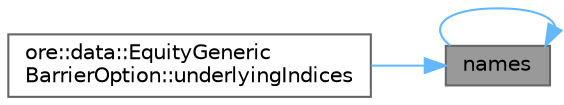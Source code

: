 digraph "names"
{
 // INTERACTIVE_SVG=YES
 // LATEX_PDF_SIZE
  bgcolor="transparent";
  edge [fontname=Helvetica,fontsize=10,labelfontname=Helvetica,labelfontsize=10];
  node [fontname=Helvetica,fontsize=10,shape=box,height=0.2,width=0.4];
  rankdir="RL";
  Node1 [label="names",height=0.2,width=0.4,color="gray40", fillcolor="grey60", style="filled", fontcolor="black",tooltip=" "];
  Node1 -> Node1 [dir="back",color="steelblue1",style="solid"];
  Node1 -> Node2 [dir="back",color="steelblue1",style="solid"];
  Node2 [label="ore::data::EquityGeneric\lBarrierOption::underlyingIndices",height=0.2,width=0.4,color="grey40", fillcolor="white", style="filled",URL="$classore_1_1data_1_1_equity_generic_barrier_option.html#a9eda2a3d331e1c0a06c028ae204e463a",tooltip=" "];
}
